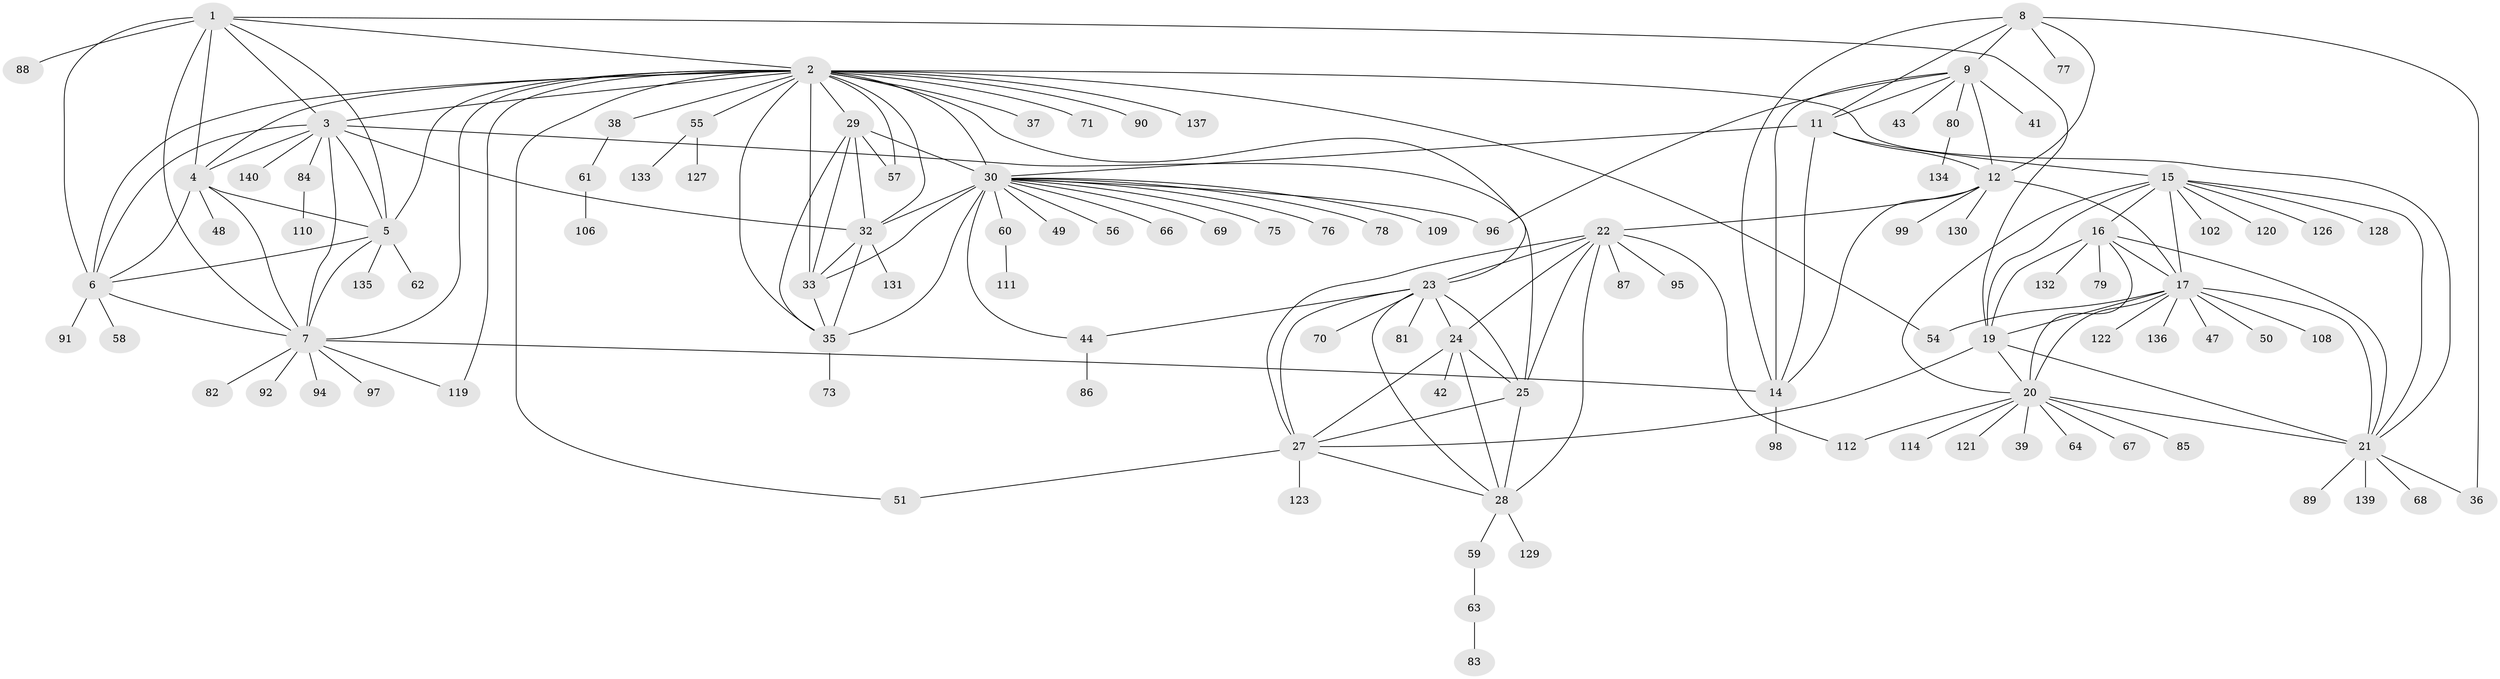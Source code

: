 // Generated by graph-tools (version 1.1) at 2025/52/02/27/25 19:52:19]
// undirected, 111 vertices, 177 edges
graph export_dot {
graph [start="1"]
  node [color=gray90,style=filled];
  1 [super="+65"];
  2 [super="+31"];
  3 [super="+125"];
  4 [super="+40"];
  5;
  6;
  7;
  8 [super="+10"];
  9 [super="+118"];
  11 [super="+74"];
  12 [super="+13"];
  14 [super="+105"];
  15 [super="+124"];
  16;
  17 [super="+18"];
  19;
  20 [super="+46"];
  21;
  22 [super="+26"];
  23 [super="+72"];
  24;
  25;
  27 [super="+93"];
  28 [super="+52"];
  29 [super="+115"];
  30 [super="+34"];
  32 [super="+117"];
  33 [super="+103"];
  35 [super="+113"];
  36 [super="+53"];
  37;
  38 [super="+45"];
  39;
  41;
  42;
  43;
  44;
  47;
  48;
  49;
  50;
  51;
  54;
  55 [super="+116"];
  56;
  57;
  58;
  59;
  60;
  61;
  62;
  63 [super="+138"];
  64;
  66;
  67;
  68 [super="+100"];
  69;
  70;
  71;
  73;
  75;
  76;
  77;
  78;
  79;
  80 [super="+101"];
  81 [super="+107"];
  82;
  83;
  84;
  85;
  86;
  87;
  88;
  89;
  90;
  91;
  92;
  94 [super="+104"];
  95;
  96;
  97;
  98;
  99;
  102;
  106;
  108;
  109;
  110;
  111;
  112;
  114;
  119;
  120;
  121;
  122;
  123;
  126;
  127;
  128;
  129;
  130;
  131;
  132;
  133;
  134;
  135;
  136;
  137;
  139;
  140;
  1 -- 2;
  1 -- 3;
  1 -- 4;
  1 -- 5;
  1 -- 6;
  1 -- 7;
  1 -- 19;
  1 -- 88;
  2 -- 3;
  2 -- 4;
  2 -- 5;
  2 -- 6;
  2 -- 7;
  2 -- 38;
  2 -- 51;
  2 -- 55;
  2 -- 57;
  2 -- 32;
  2 -- 33;
  2 -- 35;
  2 -- 37;
  2 -- 71;
  2 -- 137;
  2 -- 119;
  2 -- 21;
  2 -- 54;
  2 -- 23;
  2 -- 90;
  2 -- 29;
  2 -- 30 [weight=2];
  3 -- 4;
  3 -- 5;
  3 -- 6;
  3 -- 7;
  3 -- 25;
  3 -- 84;
  3 -- 140;
  3 -- 32;
  4 -- 5;
  4 -- 6;
  4 -- 7;
  4 -- 48;
  5 -- 6;
  5 -- 7;
  5 -- 62;
  5 -- 135;
  6 -- 7;
  6 -- 58;
  6 -- 91;
  7 -- 14;
  7 -- 82;
  7 -- 92;
  7 -- 94;
  7 -- 97;
  7 -- 119;
  8 -- 9 [weight=2];
  8 -- 11 [weight=2];
  8 -- 12 [weight=4];
  8 -- 14 [weight=2];
  8 -- 36;
  8 -- 77;
  9 -- 11;
  9 -- 12 [weight=2];
  9 -- 14;
  9 -- 41;
  9 -- 43;
  9 -- 80;
  9 -- 96;
  11 -- 12 [weight=2];
  11 -- 14;
  11 -- 30;
  11 -- 15;
  12 -- 14 [weight=2];
  12 -- 130;
  12 -- 99;
  12 -- 17;
  12 -- 22;
  14 -- 98;
  15 -- 16;
  15 -- 17 [weight=2];
  15 -- 19;
  15 -- 20;
  15 -- 21;
  15 -- 102;
  15 -- 120;
  15 -- 126;
  15 -- 128;
  16 -- 17 [weight=2];
  16 -- 19;
  16 -- 20;
  16 -- 21;
  16 -- 79;
  16 -- 132;
  17 -- 19 [weight=2];
  17 -- 20 [weight=2];
  17 -- 21 [weight=2];
  17 -- 50;
  17 -- 54;
  17 -- 108;
  17 -- 136;
  17 -- 47;
  17 -- 122;
  19 -- 20;
  19 -- 21;
  19 -- 27;
  20 -- 21;
  20 -- 39;
  20 -- 64;
  20 -- 85;
  20 -- 114;
  20 -- 121;
  20 -- 112;
  20 -- 67;
  21 -- 36;
  21 -- 68;
  21 -- 89;
  21 -- 139;
  22 -- 23 [weight=2];
  22 -- 24 [weight=2];
  22 -- 25 [weight=2];
  22 -- 27 [weight=2];
  22 -- 28 [weight=2];
  22 -- 95;
  22 -- 112;
  22 -- 87;
  23 -- 24;
  23 -- 25;
  23 -- 27;
  23 -- 28;
  23 -- 44;
  23 -- 70;
  23 -- 81;
  24 -- 25;
  24 -- 27;
  24 -- 28;
  24 -- 42;
  25 -- 27;
  25 -- 28;
  27 -- 28;
  27 -- 51;
  27 -- 123;
  28 -- 129;
  28 -- 59;
  29 -- 30 [weight=2];
  29 -- 32;
  29 -- 33;
  29 -- 35;
  29 -- 57;
  30 -- 32 [weight=2];
  30 -- 33 [weight=2];
  30 -- 35 [weight=2];
  30 -- 44;
  30 -- 49;
  30 -- 56;
  30 -- 66;
  30 -- 75;
  30 -- 76;
  30 -- 78;
  30 -- 96;
  30 -- 109;
  30 -- 69;
  30 -- 60;
  32 -- 33;
  32 -- 35;
  32 -- 131;
  33 -- 35;
  35 -- 73;
  38 -- 61;
  44 -- 86;
  55 -- 127;
  55 -- 133;
  59 -- 63;
  60 -- 111;
  61 -- 106;
  63 -- 83;
  80 -- 134;
  84 -- 110;
}
